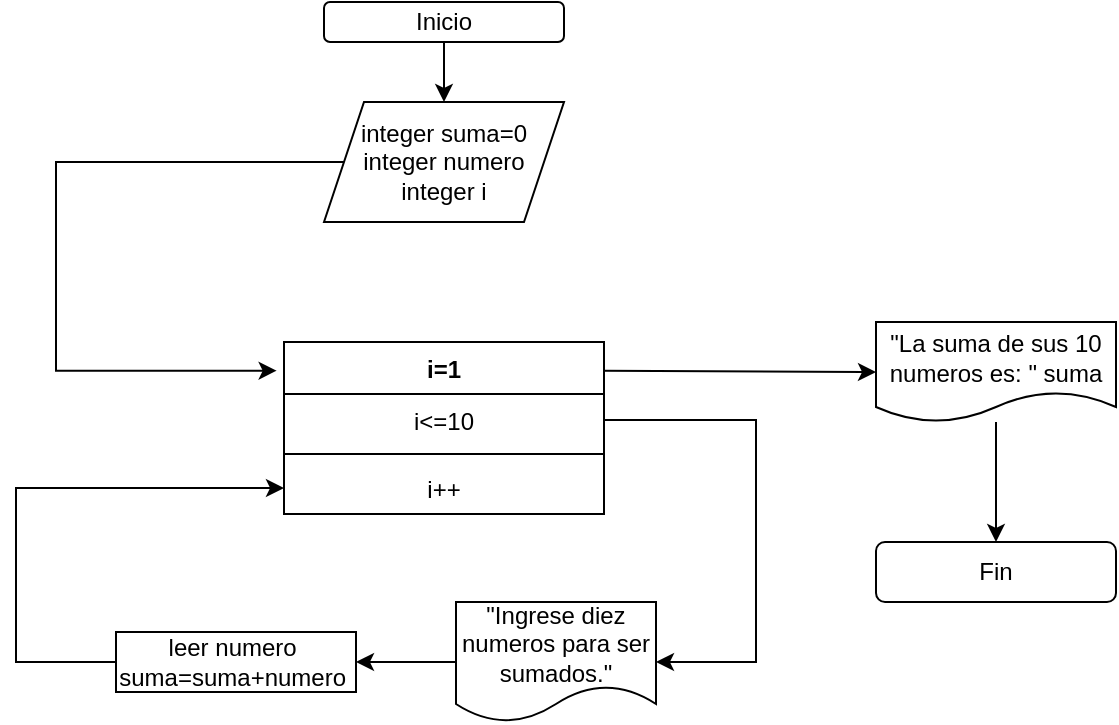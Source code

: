 <mxfile version="14.6.13" type="device"><diagram id="OXwYiwZfBBI5jzVJ2hHj" name="Página-1"><mxGraphModel dx="1024" dy="599" grid="1" gridSize="10" guides="1" tooltips="1" connect="1" arrows="1" fold="1" page="1" pageScale="1" pageWidth="827" pageHeight="1169" math="0" shadow="0"><root><mxCell id="0"/><mxCell id="1" parent="0"/><mxCell id="RcJKQ8Qhbzuff42W04rV-3" style="edgeStyle=orthogonalEdgeStyle;rounded=0;orthogonalLoop=1;jettySize=auto;html=1;" edge="1" parent="1" source="RcJKQ8Qhbzuff42W04rV-1" target="RcJKQ8Qhbzuff42W04rV-2"><mxGeometry relative="1" as="geometry"/></mxCell><mxCell id="RcJKQ8Qhbzuff42W04rV-1" value="Inicio" style="rounded=1;whiteSpace=wrap;html=1;" vertex="1" parent="1"><mxGeometry x="354" y="40" width="120" height="20" as="geometry"/></mxCell><mxCell id="RcJKQ8Qhbzuff42W04rV-20" style="edgeStyle=orthogonalEdgeStyle;rounded=0;orthogonalLoop=1;jettySize=auto;html=1;entryX=-0.023;entryY=0.167;entryDx=0;entryDy=0;entryPerimeter=0;" edge="1" parent="1" source="RcJKQ8Qhbzuff42W04rV-2" target="RcJKQ8Qhbzuff42W04rV-9"><mxGeometry relative="1" as="geometry"><Array as="points"><mxPoint x="220" y="120"/><mxPoint x="220" y="224"/></Array></mxGeometry></mxCell><mxCell id="RcJKQ8Qhbzuff42W04rV-2" value="&lt;div&gt;integer suma=0&lt;/div&gt;&lt;div&gt;integer numero&lt;/div&gt;&lt;div&gt;integer i&lt;/div&gt;" style="shape=parallelogram;perimeter=parallelogramPerimeter;whiteSpace=wrap;html=1;fixedSize=1;" vertex="1" parent="1"><mxGeometry x="354" y="90" width="120" height="60" as="geometry"/></mxCell><mxCell id="RcJKQ8Qhbzuff42W04rV-9" value="i=1" style="swimlane;fontStyle=1;align=center;verticalAlign=top;childLayout=stackLayout;horizontal=1;startSize=26;horizontalStack=0;resizeParent=1;resizeParentMax=0;resizeLast=0;collapsible=1;marginBottom=0;" vertex="1" parent="1"><mxGeometry x="334" y="210" width="160" height="86" as="geometry"/></mxCell><mxCell id="RcJKQ8Qhbzuff42W04rV-10" value="i&lt;=10" style="text;strokeColor=none;fillColor=none;align=center;verticalAlign=top;spacingLeft=4;spacingRight=4;overflow=hidden;rotatable=0;points=[[0,0.5],[1,0.5]];portConstraint=eastwest;" vertex="1" parent="RcJKQ8Qhbzuff42W04rV-9"><mxGeometry y="26" width="160" height="26" as="geometry"/></mxCell><mxCell id="RcJKQ8Qhbzuff42W04rV-11" value="" style="line;strokeWidth=1;fillColor=none;align=left;verticalAlign=middle;spacingTop=-1;spacingLeft=3;spacingRight=3;rotatable=0;labelPosition=right;points=[];portConstraint=eastwest;" vertex="1" parent="RcJKQ8Qhbzuff42W04rV-9"><mxGeometry y="52" width="160" height="8" as="geometry"/></mxCell><mxCell id="RcJKQ8Qhbzuff42W04rV-12" value="i++" style="text;strokeColor=none;fillColor=none;align=center;verticalAlign=top;spacingLeft=4;spacingRight=4;overflow=hidden;rotatable=0;points=[[0,0.5],[1,0.5]];portConstraint=eastwest;" vertex="1" parent="RcJKQ8Qhbzuff42W04rV-9"><mxGeometry y="60" width="160" height="26" as="geometry"/></mxCell><mxCell id="RcJKQ8Qhbzuff42W04rV-19" style="edgeStyle=orthogonalEdgeStyle;rounded=0;orthogonalLoop=1;jettySize=auto;html=1;" edge="1" parent="1" source="RcJKQ8Qhbzuff42W04rV-15" target="RcJKQ8Qhbzuff42W04rV-12"><mxGeometry relative="1" as="geometry"><Array as="points"><mxPoint x="200" y="370"/><mxPoint x="200" y="283"/></Array></mxGeometry></mxCell><mxCell id="RcJKQ8Qhbzuff42W04rV-15" value="&lt;div&gt;leer numero&amp;nbsp;&lt;/div&gt;&lt;div&gt;suma=suma+numero&amp;nbsp;&lt;/div&gt;" style="rounded=0;whiteSpace=wrap;html=1;align=center;" vertex="1" parent="1"><mxGeometry x="250" y="355" width="120" height="30" as="geometry"/></mxCell><mxCell id="RcJKQ8Qhbzuff42W04rV-18" style="edgeStyle=orthogonalEdgeStyle;rounded=0;orthogonalLoop=1;jettySize=auto;html=1;entryX=1;entryY=0.5;entryDx=0;entryDy=0;" edge="1" parent="1" source="RcJKQ8Qhbzuff42W04rV-16" target="RcJKQ8Qhbzuff42W04rV-15"><mxGeometry relative="1" as="geometry"/></mxCell><mxCell id="RcJKQ8Qhbzuff42W04rV-16" value="&quot;Ingrese diez numeros para ser sumados.&quot;" style="shape=document;whiteSpace=wrap;html=1;boundedLbl=1;align=center;" vertex="1" parent="1"><mxGeometry x="420" y="340" width="100" height="60" as="geometry"/></mxCell><mxCell id="RcJKQ8Qhbzuff42W04rV-17" style="edgeStyle=orthogonalEdgeStyle;rounded=0;orthogonalLoop=1;jettySize=auto;html=1;entryX=1;entryY=0.5;entryDx=0;entryDy=0;" edge="1" parent="1" source="RcJKQ8Qhbzuff42W04rV-10" target="RcJKQ8Qhbzuff42W04rV-16"><mxGeometry relative="1" as="geometry"><Array as="points"><mxPoint x="570" y="249"/><mxPoint x="570" y="370"/></Array></mxGeometry></mxCell><mxCell id="RcJKQ8Qhbzuff42W04rV-25" style="edgeStyle=orthogonalEdgeStyle;rounded=0;orthogonalLoop=1;jettySize=auto;html=1;entryX=0.5;entryY=0;entryDx=0;entryDy=0;" edge="1" parent="1" source="RcJKQ8Qhbzuff42W04rV-21" target="RcJKQ8Qhbzuff42W04rV-24"><mxGeometry relative="1" as="geometry"/></mxCell><mxCell id="RcJKQ8Qhbzuff42W04rV-21" value="&quot;La suma de sus 10 numeros es: &quot; suma" style="shape=document;whiteSpace=wrap;html=1;boundedLbl=1;align=center;" vertex="1" parent="1"><mxGeometry x="630" y="200" width="120" height="50" as="geometry"/></mxCell><mxCell id="RcJKQ8Qhbzuff42W04rV-23" value="" style="endArrow=classic;html=1;exitX=0.997;exitY=0.167;exitDx=0;exitDy=0;exitPerimeter=0;entryX=0;entryY=0.5;entryDx=0;entryDy=0;" edge="1" parent="1" source="RcJKQ8Qhbzuff42W04rV-9" target="RcJKQ8Qhbzuff42W04rV-21"><mxGeometry width="50" height="50" relative="1" as="geometry"><mxPoint x="530" y="210" as="sourcePoint"/><mxPoint x="580" y="160" as="targetPoint"/></mxGeometry></mxCell><mxCell id="RcJKQ8Qhbzuff42W04rV-24" value="Fin" style="rounded=1;whiteSpace=wrap;html=1;align=center;" vertex="1" parent="1"><mxGeometry x="630" y="310" width="120" height="30" as="geometry"/></mxCell></root></mxGraphModel></diagram></mxfile>
